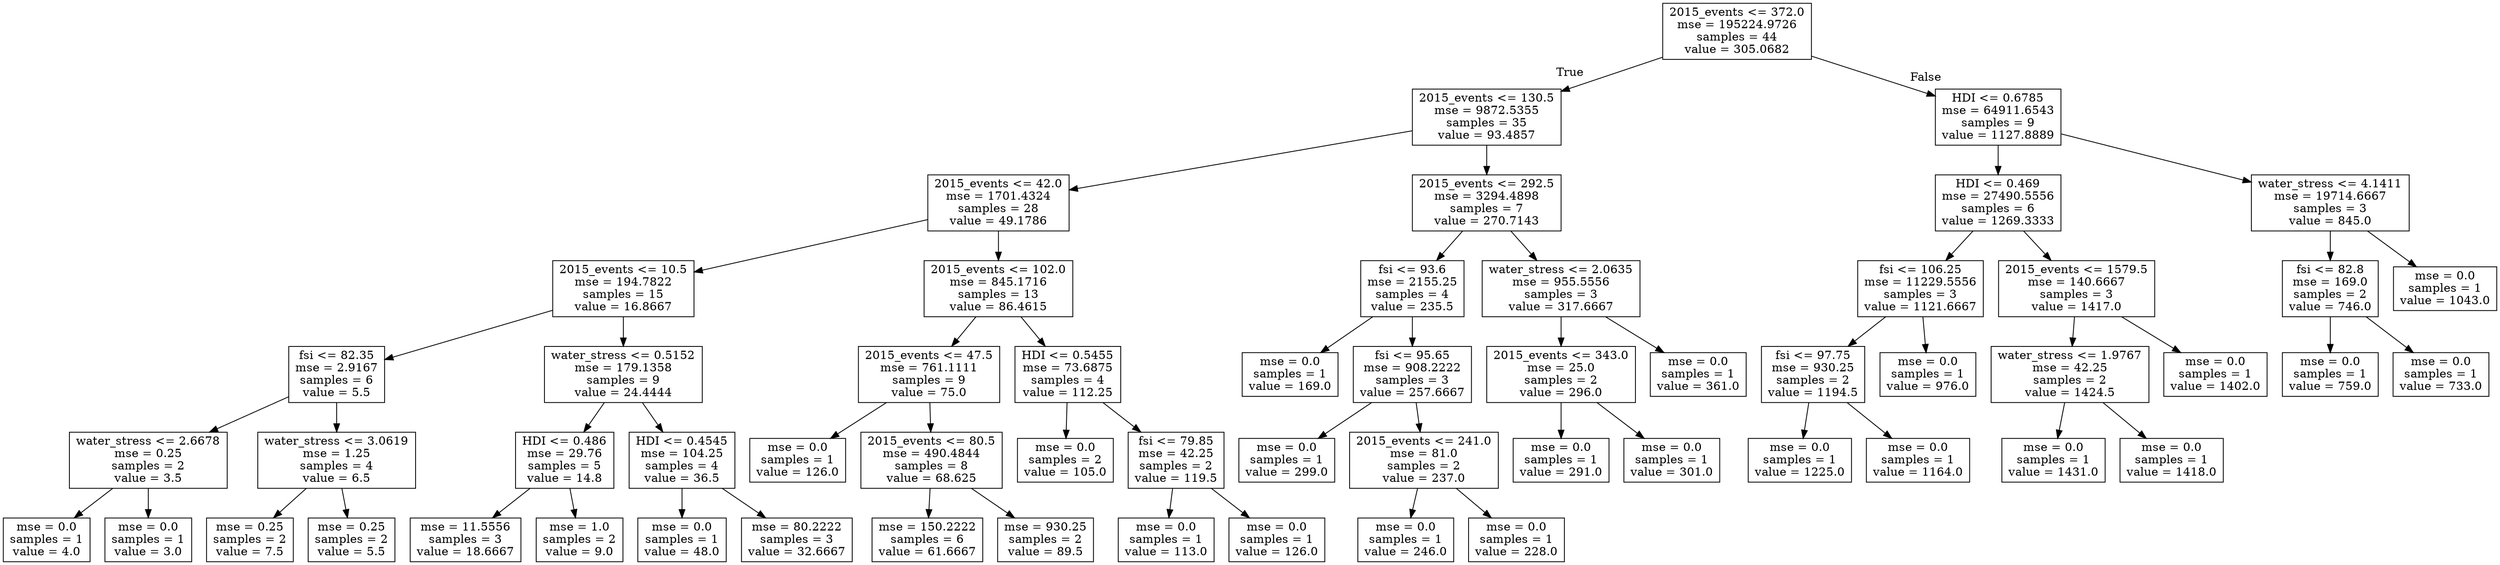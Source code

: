 digraph Tree {
node [shape=box] ;
0 [label="2015_events <= 372.0\nmse = 195224.9726\nsamples = 44\nvalue = 305.0682"] ;
1 [label="2015_events <= 130.5\nmse = 9872.5355\nsamples = 35\nvalue = 93.4857"] ;
0 -> 1 [labeldistance=2.5, labelangle=45, headlabel="True"] ;
2 [label="2015_events <= 42.0\nmse = 1701.4324\nsamples = 28\nvalue = 49.1786"] ;
1 -> 2 ;
3 [label="2015_events <= 10.5\nmse = 194.7822\nsamples = 15\nvalue = 16.8667"] ;
2 -> 3 ;
4 [label="fsi <= 82.35\nmse = 2.9167\nsamples = 6\nvalue = 5.5"] ;
3 -> 4 ;
5 [label="water_stress <= 2.6678\nmse = 0.25\nsamples = 2\nvalue = 3.5"] ;
4 -> 5 ;
6 [label="mse = 0.0\nsamples = 1\nvalue = 4.0"] ;
5 -> 6 ;
7 [label="mse = 0.0\nsamples = 1\nvalue = 3.0"] ;
5 -> 7 ;
8 [label="water_stress <= 3.0619\nmse = 1.25\nsamples = 4\nvalue = 6.5"] ;
4 -> 8 ;
9 [label="mse = 0.25\nsamples = 2\nvalue = 7.5"] ;
8 -> 9 ;
10 [label="mse = 0.25\nsamples = 2\nvalue = 5.5"] ;
8 -> 10 ;
11 [label="water_stress <= 0.5152\nmse = 179.1358\nsamples = 9\nvalue = 24.4444"] ;
3 -> 11 ;
12 [label="HDI <= 0.486\nmse = 29.76\nsamples = 5\nvalue = 14.8"] ;
11 -> 12 ;
13 [label="mse = 11.5556\nsamples = 3\nvalue = 18.6667"] ;
12 -> 13 ;
14 [label="mse = 1.0\nsamples = 2\nvalue = 9.0"] ;
12 -> 14 ;
15 [label="HDI <= 0.4545\nmse = 104.25\nsamples = 4\nvalue = 36.5"] ;
11 -> 15 ;
16 [label="mse = 0.0\nsamples = 1\nvalue = 48.0"] ;
15 -> 16 ;
17 [label="mse = 80.2222\nsamples = 3\nvalue = 32.6667"] ;
15 -> 17 ;
18 [label="2015_events <= 102.0\nmse = 845.1716\nsamples = 13\nvalue = 86.4615"] ;
2 -> 18 ;
19 [label="2015_events <= 47.5\nmse = 761.1111\nsamples = 9\nvalue = 75.0"] ;
18 -> 19 ;
20 [label="mse = 0.0\nsamples = 1\nvalue = 126.0"] ;
19 -> 20 ;
21 [label="2015_events <= 80.5\nmse = 490.4844\nsamples = 8\nvalue = 68.625"] ;
19 -> 21 ;
22 [label="mse = 150.2222\nsamples = 6\nvalue = 61.6667"] ;
21 -> 22 ;
23 [label="mse = 930.25\nsamples = 2\nvalue = 89.5"] ;
21 -> 23 ;
24 [label="HDI <= 0.5455\nmse = 73.6875\nsamples = 4\nvalue = 112.25"] ;
18 -> 24 ;
25 [label="mse = 0.0\nsamples = 2\nvalue = 105.0"] ;
24 -> 25 ;
26 [label="fsi <= 79.85\nmse = 42.25\nsamples = 2\nvalue = 119.5"] ;
24 -> 26 ;
27 [label="mse = 0.0\nsamples = 1\nvalue = 113.0"] ;
26 -> 27 ;
28 [label="mse = 0.0\nsamples = 1\nvalue = 126.0"] ;
26 -> 28 ;
29 [label="2015_events <= 292.5\nmse = 3294.4898\nsamples = 7\nvalue = 270.7143"] ;
1 -> 29 ;
30 [label="fsi <= 93.6\nmse = 2155.25\nsamples = 4\nvalue = 235.5"] ;
29 -> 30 ;
31 [label="mse = 0.0\nsamples = 1\nvalue = 169.0"] ;
30 -> 31 ;
32 [label="fsi <= 95.65\nmse = 908.2222\nsamples = 3\nvalue = 257.6667"] ;
30 -> 32 ;
33 [label="mse = 0.0\nsamples = 1\nvalue = 299.0"] ;
32 -> 33 ;
34 [label="2015_events <= 241.0\nmse = 81.0\nsamples = 2\nvalue = 237.0"] ;
32 -> 34 ;
35 [label="mse = 0.0\nsamples = 1\nvalue = 246.0"] ;
34 -> 35 ;
36 [label="mse = 0.0\nsamples = 1\nvalue = 228.0"] ;
34 -> 36 ;
37 [label="water_stress <= 2.0635\nmse = 955.5556\nsamples = 3\nvalue = 317.6667"] ;
29 -> 37 ;
38 [label="2015_events <= 343.0\nmse = 25.0\nsamples = 2\nvalue = 296.0"] ;
37 -> 38 ;
39 [label="mse = 0.0\nsamples = 1\nvalue = 291.0"] ;
38 -> 39 ;
40 [label="mse = 0.0\nsamples = 1\nvalue = 301.0"] ;
38 -> 40 ;
41 [label="mse = 0.0\nsamples = 1\nvalue = 361.0"] ;
37 -> 41 ;
42 [label="HDI <= 0.6785\nmse = 64911.6543\nsamples = 9\nvalue = 1127.8889"] ;
0 -> 42 [labeldistance=2.5, labelangle=-45, headlabel="False"] ;
43 [label="HDI <= 0.469\nmse = 27490.5556\nsamples = 6\nvalue = 1269.3333"] ;
42 -> 43 ;
44 [label="fsi <= 106.25\nmse = 11229.5556\nsamples = 3\nvalue = 1121.6667"] ;
43 -> 44 ;
45 [label="fsi <= 97.75\nmse = 930.25\nsamples = 2\nvalue = 1194.5"] ;
44 -> 45 ;
46 [label="mse = 0.0\nsamples = 1\nvalue = 1225.0"] ;
45 -> 46 ;
47 [label="mse = 0.0\nsamples = 1\nvalue = 1164.0"] ;
45 -> 47 ;
48 [label="mse = 0.0\nsamples = 1\nvalue = 976.0"] ;
44 -> 48 ;
49 [label="2015_events <= 1579.5\nmse = 140.6667\nsamples = 3\nvalue = 1417.0"] ;
43 -> 49 ;
50 [label="water_stress <= 1.9767\nmse = 42.25\nsamples = 2\nvalue = 1424.5"] ;
49 -> 50 ;
51 [label="mse = 0.0\nsamples = 1\nvalue = 1431.0"] ;
50 -> 51 ;
52 [label="mse = 0.0\nsamples = 1\nvalue = 1418.0"] ;
50 -> 52 ;
53 [label="mse = 0.0\nsamples = 1\nvalue = 1402.0"] ;
49 -> 53 ;
54 [label="water_stress <= 4.1411\nmse = 19714.6667\nsamples = 3\nvalue = 845.0"] ;
42 -> 54 ;
55 [label="fsi <= 82.8\nmse = 169.0\nsamples = 2\nvalue = 746.0"] ;
54 -> 55 ;
56 [label="mse = 0.0\nsamples = 1\nvalue = 759.0"] ;
55 -> 56 ;
57 [label="mse = 0.0\nsamples = 1\nvalue = 733.0"] ;
55 -> 57 ;
58 [label="mse = 0.0\nsamples = 1\nvalue = 1043.0"] ;
54 -> 58 ;
}